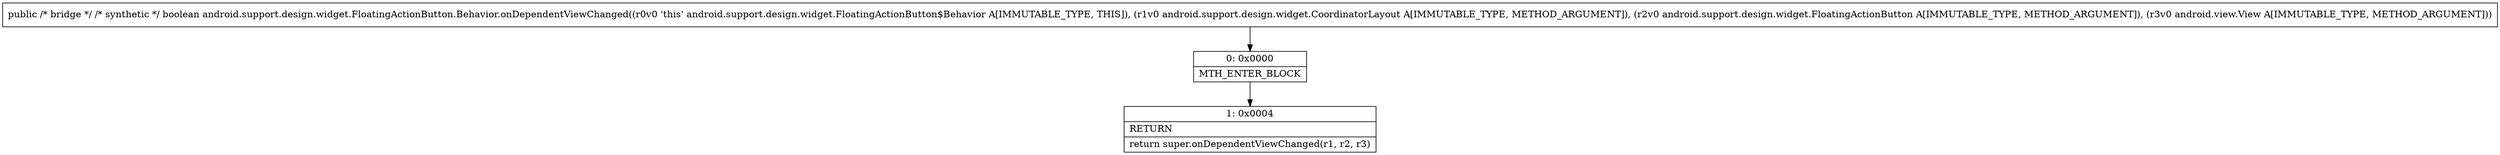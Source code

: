 digraph "CFG forandroid.support.design.widget.FloatingActionButton.Behavior.onDependentViewChanged(Landroid\/support\/design\/widget\/CoordinatorLayout;Landroid\/support\/design\/widget\/FloatingActionButton;Landroid\/view\/View;)Z" {
Node_0 [shape=record,label="{0\:\ 0x0000|MTH_ENTER_BLOCK\l}"];
Node_1 [shape=record,label="{1\:\ 0x0004|RETURN\l|return super.onDependentViewChanged(r1, r2, r3)\l}"];
MethodNode[shape=record,label="{public \/* bridge *\/ \/* synthetic *\/ boolean android.support.design.widget.FloatingActionButton.Behavior.onDependentViewChanged((r0v0 'this' android.support.design.widget.FloatingActionButton$Behavior A[IMMUTABLE_TYPE, THIS]), (r1v0 android.support.design.widget.CoordinatorLayout A[IMMUTABLE_TYPE, METHOD_ARGUMENT]), (r2v0 android.support.design.widget.FloatingActionButton A[IMMUTABLE_TYPE, METHOD_ARGUMENT]), (r3v0 android.view.View A[IMMUTABLE_TYPE, METHOD_ARGUMENT])) }"];
MethodNode -> Node_0;
Node_0 -> Node_1;
}

